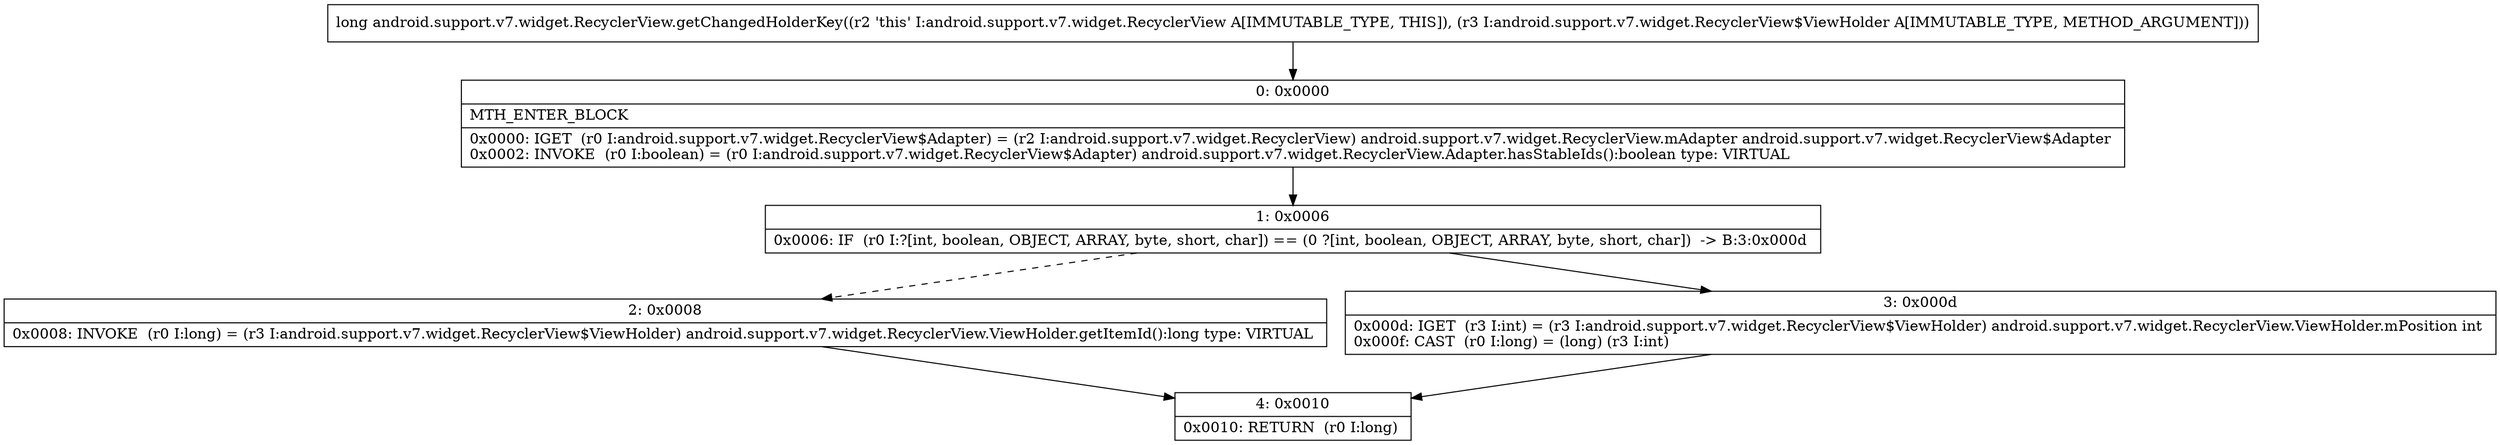 digraph "CFG forandroid.support.v7.widget.RecyclerView.getChangedHolderKey(Landroid\/support\/v7\/widget\/RecyclerView$ViewHolder;)J" {
Node_0 [shape=record,label="{0\:\ 0x0000|MTH_ENTER_BLOCK\l|0x0000: IGET  (r0 I:android.support.v7.widget.RecyclerView$Adapter) = (r2 I:android.support.v7.widget.RecyclerView) android.support.v7.widget.RecyclerView.mAdapter android.support.v7.widget.RecyclerView$Adapter \l0x0002: INVOKE  (r0 I:boolean) = (r0 I:android.support.v7.widget.RecyclerView$Adapter) android.support.v7.widget.RecyclerView.Adapter.hasStableIds():boolean type: VIRTUAL \l}"];
Node_1 [shape=record,label="{1\:\ 0x0006|0x0006: IF  (r0 I:?[int, boolean, OBJECT, ARRAY, byte, short, char]) == (0 ?[int, boolean, OBJECT, ARRAY, byte, short, char])  \-\> B:3:0x000d \l}"];
Node_2 [shape=record,label="{2\:\ 0x0008|0x0008: INVOKE  (r0 I:long) = (r3 I:android.support.v7.widget.RecyclerView$ViewHolder) android.support.v7.widget.RecyclerView.ViewHolder.getItemId():long type: VIRTUAL \l}"];
Node_3 [shape=record,label="{3\:\ 0x000d|0x000d: IGET  (r3 I:int) = (r3 I:android.support.v7.widget.RecyclerView$ViewHolder) android.support.v7.widget.RecyclerView.ViewHolder.mPosition int \l0x000f: CAST  (r0 I:long) = (long) (r3 I:int) \l}"];
Node_4 [shape=record,label="{4\:\ 0x0010|0x0010: RETURN  (r0 I:long) \l}"];
MethodNode[shape=record,label="{long android.support.v7.widget.RecyclerView.getChangedHolderKey((r2 'this' I:android.support.v7.widget.RecyclerView A[IMMUTABLE_TYPE, THIS]), (r3 I:android.support.v7.widget.RecyclerView$ViewHolder A[IMMUTABLE_TYPE, METHOD_ARGUMENT])) }"];
MethodNode -> Node_0;
Node_0 -> Node_1;
Node_1 -> Node_2[style=dashed];
Node_1 -> Node_3;
Node_2 -> Node_4;
Node_3 -> Node_4;
}

